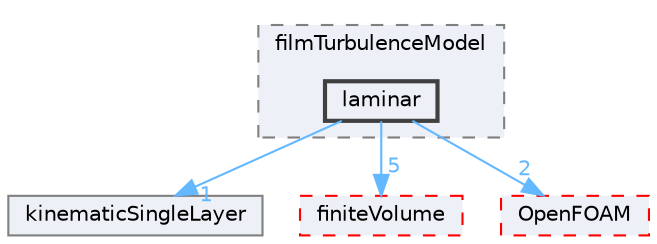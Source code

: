 digraph "src/regionModels/surfaceFilmModels/submodels/kinematic/filmTurbulenceModel/laminar"
{
 // LATEX_PDF_SIZE
  bgcolor="transparent";
  edge [fontname=Helvetica,fontsize=10,labelfontname=Helvetica,labelfontsize=10];
  node [fontname=Helvetica,fontsize=10,shape=box,height=0.2,width=0.4];
  compound=true
  subgraph clusterdir_2b2dea865c84b31052d0fc43d896a5fc {
    graph [ bgcolor="#edf0f7", pencolor="grey50", label="filmTurbulenceModel", fontname=Helvetica,fontsize=10 style="filled,dashed", URL="dir_2b2dea865c84b31052d0fc43d896a5fc.html",tooltip=""]
  dir_a7cf78e2aad344222e999f680914c853 [label="laminar", fillcolor="#edf0f7", color="grey25", style="filled,bold", URL="dir_a7cf78e2aad344222e999f680914c853.html",tooltip=""];
  }
  dir_1c60e658c3548753b29433c6c9718fd3 [label="kinematicSingleLayer", fillcolor="#edf0f7", color="grey50", style="filled", URL="dir_1c60e658c3548753b29433c6c9718fd3.html",tooltip=""];
  dir_9bd15774b555cf7259a6fa18f99fe99b [label="finiteVolume", fillcolor="#edf0f7", color="red", style="filled,dashed", URL="dir_9bd15774b555cf7259a6fa18f99fe99b.html",tooltip=""];
  dir_c5473ff19b20e6ec4dfe5c310b3778a8 [label="OpenFOAM", fillcolor="#edf0f7", color="red", style="filled,dashed", URL="dir_c5473ff19b20e6ec4dfe5c310b3778a8.html",tooltip=""];
  dir_a7cf78e2aad344222e999f680914c853->dir_1c60e658c3548753b29433c6c9718fd3 [headlabel="1", labeldistance=1.5 headhref="dir_002083_002026.html" href="dir_002083_002026.html" color="steelblue1" fontcolor="steelblue1"];
  dir_a7cf78e2aad344222e999f680914c853->dir_9bd15774b555cf7259a6fa18f99fe99b [headlabel="5", labeldistance=1.5 headhref="dir_002083_001387.html" href="dir_002083_001387.html" color="steelblue1" fontcolor="steelblue1"];
  dir_a7cf78e2aad344222e999f680914c853->dir_c5473ff19b20e6ec4dfe5c310b3778a8 [headlabel="2", labeldistance=1.5 headhref="dir_002083_002695.html" href="dir_002083_002695.html" color="steelblue1" fontcolor="steelblue1"];
}
